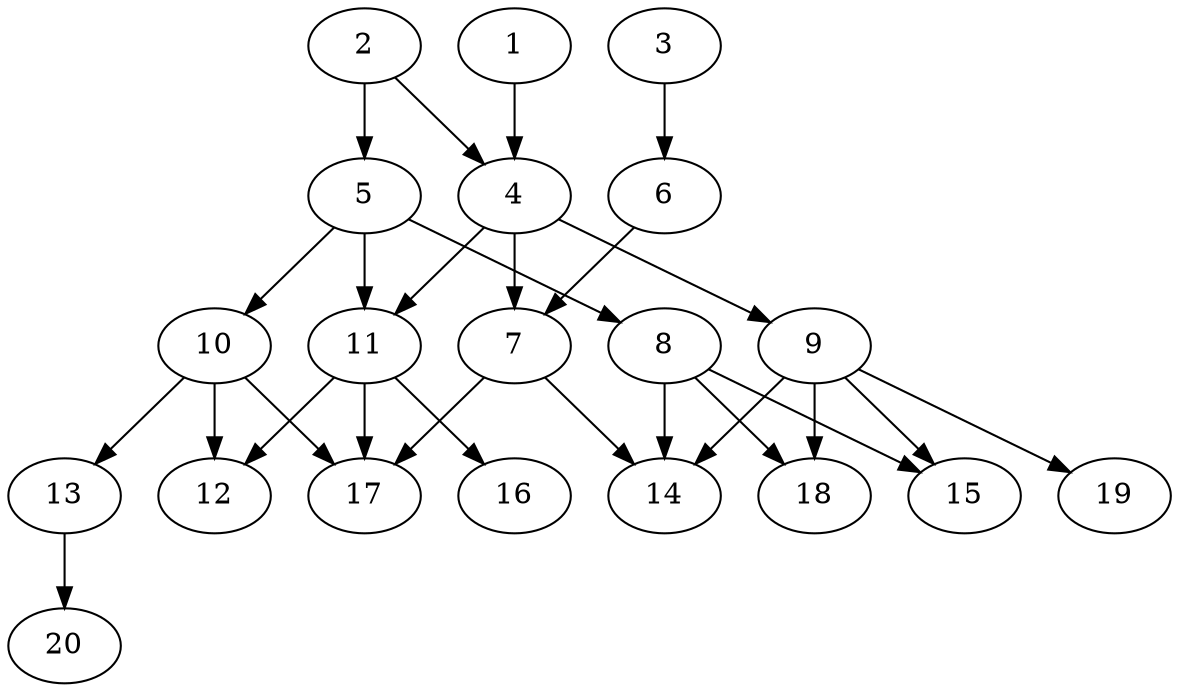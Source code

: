 // DAG automatically generated by daggen at Tue Jul 23 14:23:30 2019
// ./daggen --dot -n 20 --ccr 0.5 --fat 0.6 --regular 0.5 --density 0.6 --mindata 5242880 --maxdata 52428800 
digraph G {
  1 [size="88502272", alpha="0.07", expect_size="44251136"] 
  1 -> 4 [size ="44251136"]
  2 [size="82563072", alpha="0.14", expect_size="41281536"] 
  2 -> 4 [size ="41281536"]
  2 -> 5 [size ="41281536"]
  3 [size="67383296", alpha="0.06", expect_size="33691648"] 
  3 -> 6 [size ="33691648"]
  4 [size="62154752", alpha="0.19", expect_size="31077376"] 
  4 -> 7 [size ="31077376"]
  4 -> 9 [size ="31077376"]
  4 -> 11 [size ="31077376"]
  5 [size="76195840", alpha="0.02", expect_size="38097920"] 
  5 -> 8 [size ="38097920"]
  5 -> 10 [size ="38097920"]
  5 -> 11 [size ="38097920"]
  6 [size="82345984", alpha="0.07", expect_size="41172992"] 
  6 -> 7 [size ="41172992"]
  7 [size="89985024", alpha="0.12", expect_size="44992512"] 
  7 -> 14 [size ="44992512"]
  7 -> 17 [size ="44992512"]
  8 [size="45189120", alpha="0.02", expect_size="22594560"] 
  8 -> 14 [size ="22594560"]
  8 -> 15 [size ="22594560"]
  8 -> 18 [size ="22594560"]
  9 [size="98545664", alpha="0.02", expect_size="49272832"] 
  9 -> 14 [size ="49272832"]
  9 -> 15 [size ="49272832"]
  9 -> 18 [size ="49272832"]
  9 -> 19 [size ="49272832"]
  10 [size="99809280", alpha="0.01", expect_size="49904640"] 
  10 -> 12 [size ="49904640"]
  10 -> 13 [size ="49904640"]
  10 -> 17 [size ="49904640"]
  11 [size="57010176", alpha="0.17", expect_size="28505088"] 
  11 -> 12 [size ="28505088"]
  11 -> 16 [size ="28505088"]
  11 -> 17 [size ="28505088"]
  12 [size="91990016", alpha="0.18", expect_size="45995008"] 
  13 [size="63932416", alpha="0.10", expect_size="31966208"] 
  13 -> 20 [size ="31966208"]
  14 [size="93974528", alpha="0.16", expect_size="46987264"] 
  15 [size="89851904", alpha="0.16", expect_size="44925952"] 
  16 [size="98643968", alpha="0.04", expect_size="49321984"] 
  17 [size="38893568", alpha="0.19", expect_size="19446784"] 
  18 [size="94685184", alpha="0.04", expect_size="47342592"] 
  19 [size="103798784", alpha="0.16", expect_size="51899392"] 
  20 [size="20779008", alpha="0.16", expect_size="10389504"] 
}

